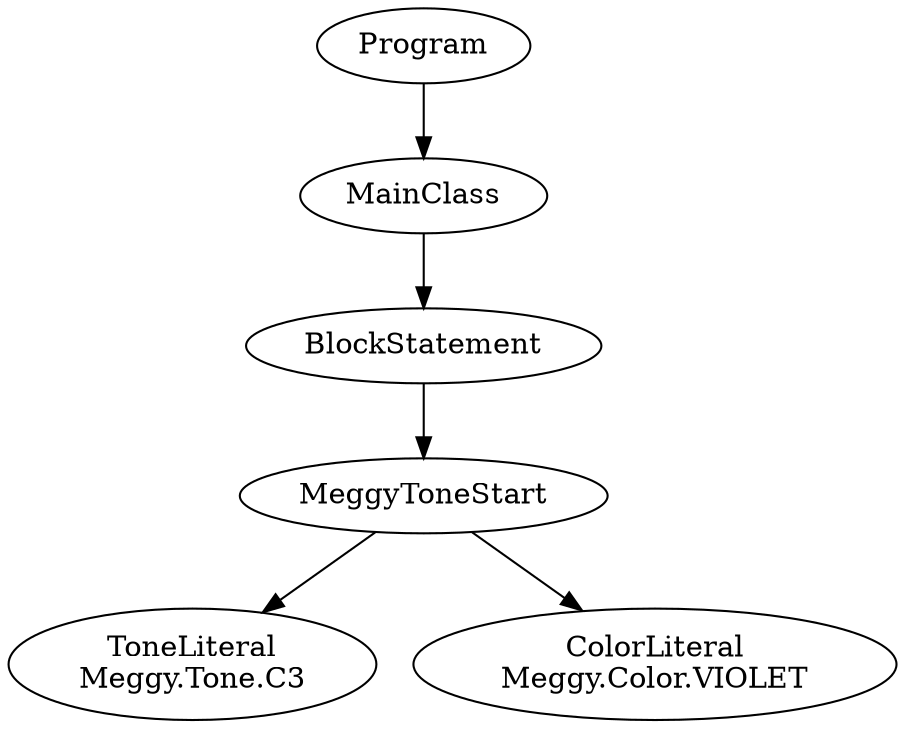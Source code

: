 digraph ASTGraph {
0 [ label="Program" ];
1 [ label="MainClass" ];
0 -> 1
2 [ label="BlockStatement" ];
1 -> 2
3 [ label="MeggyToneStart" ];
2 -> 3
4 [ label="ToneLiteral\nMeggy.Tone.C3" ];
3 -> 4
5 [ label="ColorLiteral\nMeggy.Color.VIOLET" ];
3 -> 5
}
